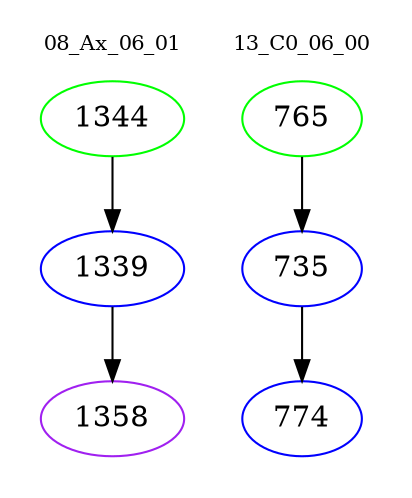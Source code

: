 digraph{
subgraph cluster_0 {
color = white
label = "08_Ax_06_01";
fontsize=10;
T0_1344 [label="1344", color="green"]
T0_1344 -> T0_1339 [color="black"]
T0_1339 [label="1339", color="blue"]
T0_1339 -> T0_1358 [color="black"]
T0_1358 [label="1358", color="purple"]
}
subgraph cluster_1 {
color = white
label = "13_C0_06_00";
fontsize=10;
T1_765 [label="765", color="green"]
T1_765 -> T1_735 [color="black"]
T1_735 [label="735", color="blue"]
T1_735 -> T1_774 [color="black"]
T1_774 [label="774", color="blue"]
}
}
